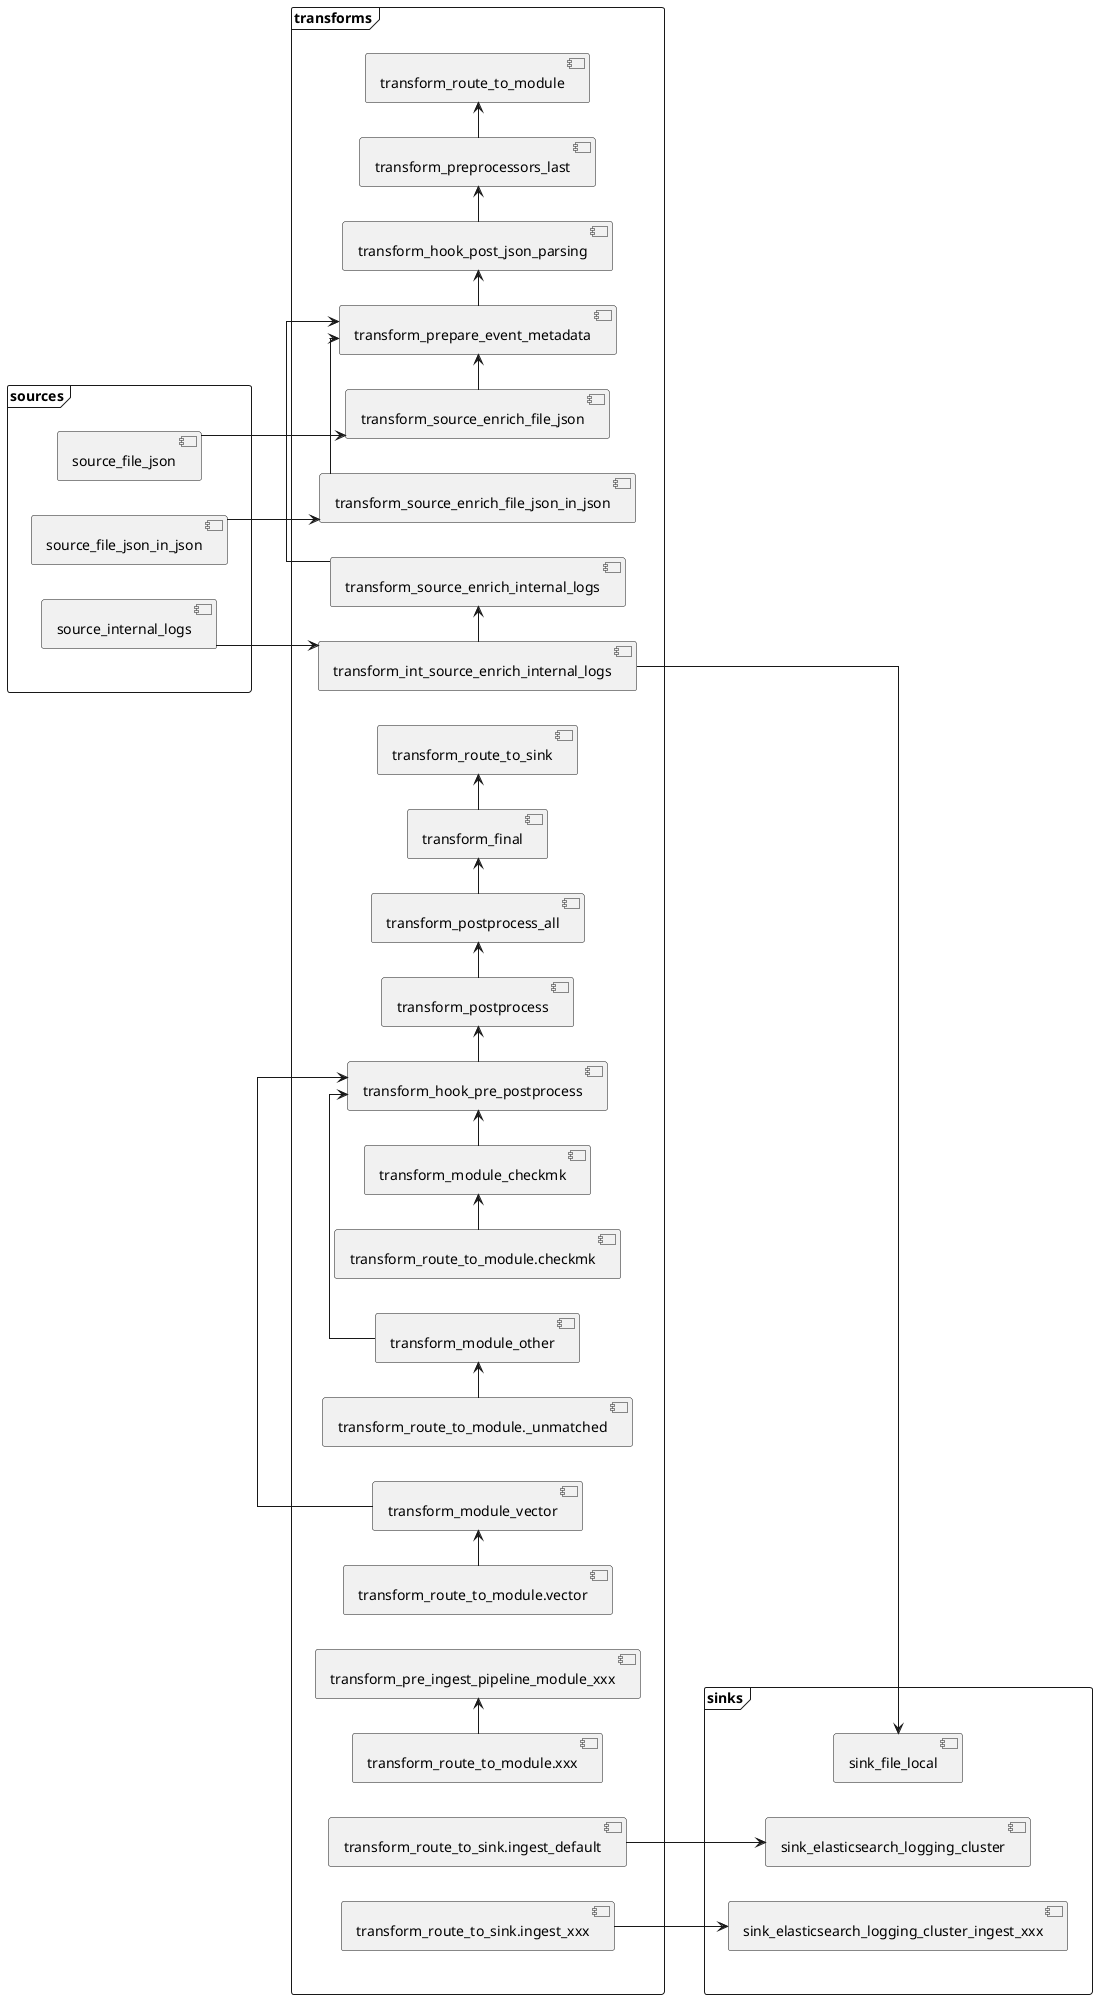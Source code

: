 @startuml
' The following is generated by gen_component_diagram, all changes will be lost.
left to right direction
skinparam linetype ortho

frame sources {
    component source_file_json
    component source_file_json_in_json
    component source_internal_logs
}

frame transforms {
    component transform_final
    component transform_hook_post_json_parsing
    component transform_hook_pre_postprocess
    component transform_int_source_enrich_internal_logs
    component transform_module_checkmk
    component transform_module_other
    component transform_module_vector
    component transform_postprocess
    component transform_postprocess_all
    component transform_pre_ingest_pipeline_module_xxx
    component transform_prepare_event_metadata
    component transform_preprocessors_last
    component transform_route_to_module
    component transform_route_to_module._unmatched
    component transform_route_to_module.checkmk
    component transform_route_to_module.vector
    component transform_route_to_module.xxx
    component transform_route_to_sink
    component transform_route_to_sink.ingest_default
    component transform_route_to_sink.ingest_xxx
    component transform_source_enrich_file_json
    component transform_source_enrich_file_json_in_json
    component transform_source_enrich_internal_logs
}

frame sinks {
    component sink_elasticsearch_logging_cluster
    component sink_elasticsearch_logging_cluster_ingest_xxx
    component sink_file_local
}

sources -[hidden]-> transforms
transforms -[hidden]-> sinks

source_file_json -> transform_source_enrich_file_json
source_file_json_in_json -> transform_source_enrich_file_json_in_json
transform_int_source_enrich_internal_logs -> transform_source_enrich_internal_logs
transform_final -> transform_route_to_sink
source_internal_logs -> transform_int_source_enrich_internal_logs
transform_source_enrich_file_json -> transform_prepare_event_metadata
transform_source_enrich_file_json_in_json -> transform_prepare_event_metadata
transform_source_enrich_internal_logs -> transform_prepare_event_metadata
transform_hook_post_json_parsing -> transform_preprocessors_last
transform_hook_pre_postprocess -> transform_postprocess
transform_postprocess -> transform_postprocess_all
transform_route_to_module.checkmk -> transform_module_checkmk
transform_route_to_module._unmatched -> transform_module_other
transform_route_to_module.vector -> transform_module_vector
transform_route_to_module.xxx -> transform_pre_ingest_pipeline_module_xxx
transform_prepare_event_metadata -> transform_hook_post_json_parsing
transform_preprocessors_last -> transform_route_to_module
transform_module_checkmk -> transform_hook_pre_postprocess
transform_module_other -> transform_hook_pre_postprocess
transform_module_vector -> transform_hook_pre_postprocess
transform_postprocess_all -> transform_final
transform_route_to_sink.ingest_default -> sink_elasticsearch_logging_cluster
transform_route_to_sink.ingest_xxx -> sink_elasticsearch_logging_cluster_ingest_xxx
transform_int_source_enrich_internal_logs -> sink_file_local

@enduml
